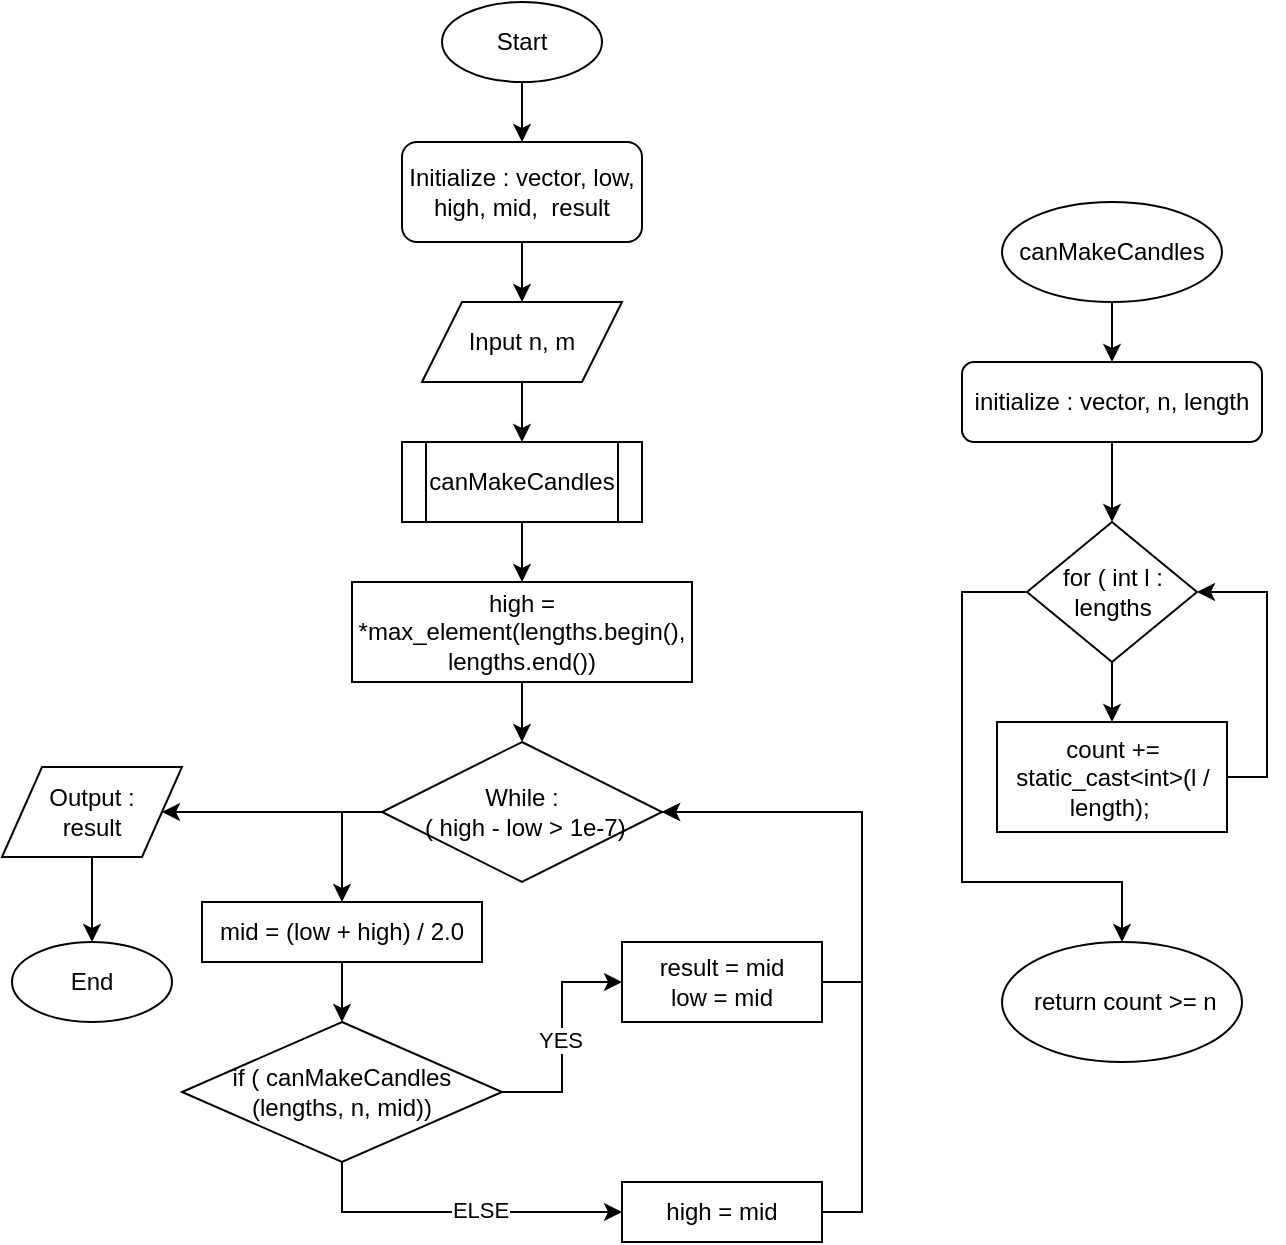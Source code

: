 <mxfile version="24.9.1">
  <diagram name="Сторінка-1" id="LQrrY0VP0vmvlUjKjynN">
    <mxGraphModel dx="2787" dy="867" grid="1" gridSize="10" guides="1" tooltips="1" connect="1" arrows="1" fold="1" page="1" pageScale="1" pageWidth="827" pageHeight="1169" math="0" shadow="0">
      <root>
        <mxCell id="0" />
        <mxCell id="1" parent="0" />
        <mxCell id="9wCwzHaC7UaSX-mSL_6L-4" value="" style="edgeStyle=orthogonalEdgeStyle;rounded=0;orthogonalLoop=1;jettySize=auto;html=1;" edge="1" parent="1" source="9wCwzHaC7UaSX-mSL_6L-1" target="9wCwzHaC7UaSX-mSL_6L-3">
          <mxGeometry relative="1" as="geometry" />
        </mxCell>
        <mxCell id="9wCwzHaC7UaSX-mSL_6L-1" value="Start" style="ellipse;whiteSpace=wrap;html=1;" vertex="1" parent="1">
          <mxGeometry x="160" y="20" width="80" height="40" as="geometry" />
        </mxCell>
        <mxCell id="9wCwzHaC7UaSX-mSL_6L-2" value="End" style="ellipse;whiteSpace=wrap;html=1;" vertex="1" parent="1">
          <mxGeometry x="-55" y="490" width="80" height="40" as="geometry" />
        </mxCell>
        <mxCell id="9wCwzHaC7UaSX-mSL_6L-6" value="" style="edgeStyle=orthogonalEdgeStyle;rounded=0;orthogonalLoop=1;jettySize=auto;html=1;" edge="1" parent="1" source="9wCwzHaC7UaSX-mSL_6L-3" target="9wCwzHaC7UaSX-mSL_6L-5">
          <mxGeometry relative="1" as="geometry" />
        </mxCell>
        <mxCell id="9wCwzHaC7UaSX-mSL_6L-3" value="Initialize : vector, low, high, mid,&amp;nbsp; result" style="rounded=1;whiteSpace=wrap;html=1;" vertex="1" parent="1">
          <mxGeometry x="140" y="90" width="120" height="50" as="geometry" />
        </mxCell>
        <mxCell id="9wCwzHaC7UaSX-mSL_6L-21" value="" style="edgeStyle=orthogonalEdgeStyle;rounded=0;orthogonalLoop=1;jettySize=auto;html=1;" edge="1" parent="1" source="9wCwzHaC7UaSX-mSL_6L-5" target="9wCwzHaC7UaSX-mSL_6L-20">
          <mxGeometry relative="1" as="geometry" />
        </mxCell>
        <mxCell id="9wCwzHaC7UaSX-mSL_6L-5" value="Input n, m" style="shape=parallelogram;perimeter=parallelogramPerimeter;whiteSpace=wrap;html=1;fixedSize=1;" vertex="1" parent="1">
          <mxGeometry x="150" y="170" width="100" height="40" as="geometry" />
        </mxCell>
        <mxCell id="9wCwzHaC7UaSX-mSL_6L-11" value="" style="edgeStyle=orthogonalEdgeStyle;rounded=0;orthogonalLoop=1;jettySize=auto;html=1;" edge="1" parent="1" source="9wCwzHaC7UaSX-mSL_6L-8" target="9wCwzHaC7UaSX-mSL_6L-10">
          <mxGeometry relative="1" as="geometry" />
        </mxCell>
        <mxCell id="9wCwzHaC7UaSX-mSL_6L-8" value="high = *max_element(lengths.begin(), lengths.end())" style="rounded=0;whiteSpace=wrap;html=1;" vertex="1" parent="1">
          <mxGeometry x="115" y="310" width="170" height="50" as="geometry" />
        </mxCell>
        <mxCell id="9wCwzHaC7UaSX-mSL_6L-30" style="edgeStyle=orthogonalEdgeStyle;rounded=0;orthogonalLoop=1;jettySize=auto;html=1;exitX=0;exitY=0.5;exitDx=0;exitDy=0;entryX=0.5;entryY=0;entryDx=0;entryDy=0;" edge="1" parent="1" source="9wCwzHaC7UaSX-mSL_6L-10" target="9wCwzHaC7UaSX-mSL_6L-12">
          <mxGeometry relative="1" as="geometry" />
        </mxCell>
        <mxCell id="9wCwzHaC7UaSX-mSL_6L-10" value="While :&lt;div&gt;&amp;nbsp;( high - low &amp;gt; 1e-7)&lt;/div&gt;" style="rhombus;whiteSpace=wrap;html=1;" vertex="1" parent="1">
          <mxGeometry x="130" y="390" width="140" height="70" as="geometry" />
        </mxCell>
        <mxCell id="9wCwzHaC7UaSX-mSL_6L-27" value="" style="edgeStyle=orthogonalEdgeStyle;rounded=0;orthogonalLoop=1;jettySize=auto;html=1;" edge="1" parent="1" source="9wCwzHaC7UaSX-mSL_6L-12" target="9wCwzHaC7UaSX-mSL_6L-25">
          <mxGeometry relative="1" as="geometry" />
        </mxCell>
        <mxCell id="9wCwzHaC7UaSX-mSL_6L-12" value="mid = (low + high) / 2.0" style="rounded=0;whiteSpace=wrap;html=1;" vertex="1" parent="1">
          <mxGeometry x="40" y="470" width="140" height="30" as="geometry" />
        </mxCell>
        <mxCell id="9wCwzHaC7UaSX-mSL_6L-36" style="edgeStyle=orthogonalEdgeStyle;rounded=0;orthogonalLoop=1;jettySize=auto;html=1;exitX=1;exitY=0.5;exitDx=0;exitDy=0;entryX=1;entryY=0.5;entryDx=0;entryDy=0;" edge="1" parent="1" source="9wCwzHaC7UaSX-mSL_6L-17" target="9wCwzHaC7UaSX-mSL_6L-10">
          <mxGeometry relative="1" as="geometry" />
        </mxCell>
        <mxCell id="9wCwzHaC7UaSX-mSL_6L-17" value="result = mid&lt;div&gt;low = mid&lt;/div&gt;" style="rounded=0;whiteSpace=wrap;html=1;" vertex="1" parent="1">
          <mxGeometry x="250" y="490" width="100" height="40" as="geometry" />
        </mxCell>
        <mxCell id="9wCwzHaC7UaSX-mSL_6L-23" style="edgeStyle=orthogonalEdgeStyle;rounded=0;orthogonalLoop=1;jettySize=auto;html=1;exitX=0.5;exitY=1;exitDx=0;exitDy=0;entryX=0.5;entryY=0;entryDx=0;entryDy=0;" edge="1" parent="1" source="9wCwzHaC7UaSX-mSL_6L-20" target="9wCwzHaC7UaSX-mSL_6L-8">
          <mxGeometry relative="1" as="geometry" />
        </mxCell>
        <mxCell id="9wCwzHaC7UaSX-mSL_6L-20" value="canMakeCandles" style="shape=process;whiteSpace=wrap;html=1;backgroundOutline=1;" vertex="1" parent="1">
          <mxGeometry x="140" y="240" width="120" height="40" as="geometry" />
        </mxCell>
        <mxCell id="9wCwzHaC7UaSX-mSL_6L-26" value="" style="edgeStyle=orthogonalEdgeStyle;rounded=0;orthogonalLoop=1;jettySize=auto;html=1;" edge="1" parent="1" source="9wCwzHaC7UaSX-mSL_6L-25" target="9wCwzHaC7UaSX-mSL_6L-17">
          <mxGeometry relative="1" as="geometry" />
        </mxCell>
        <mxCell id="9wCwzHaC7UaSX-mSL_6L-31" value="YES" style="edgeLabel;html=1;align=center;verticalAlign=middle;resizable=0;points=[];" vertex="1" connectable="0" parent="9wCwzHaC7UaSX-mSL_6L-26">
          <mxGeometry x="-0.018" y="1" relative="1" as="geometry">
            <mxPoint as="offset" />
          </mxGeometry>
        </mxCell>
        <mxCell id="9wCwzHaC7UaSX-mSL_6L-34" style="edgeStyle=orthogonalEdgeStyle;rounded=0;orthogonalLoop=1;jettySize=auto;html=1;exitX=0.5;exitY=1;exitDx=0;exitDy=0;entryX=0;entryY=0.5;entryDx=0;entryDy=0;" edge="1" parent="1" source="9wCwzHaC7UaSX-mSL_6L-25" target="9wCwzHaC7UaSX-mSL_6L-32">
          <mxGeometry relative="1" as="geometry" />
        </mxCell>
        <mxCell id="9wCwzHaC7UaSX-mSL_6L-35" value="ELSE" style="edgeLabel;html=1;align=center;verticalAlign=middle;resizable=0;points=[];" vertex="1" connectable="0" parent="9wCwzHaC7UaSX-mSL_6L-34">
          <mxGeometry x="0.14" y="1" relative="1" as="geometry">
            <mxPoint as="offset" />
          </mxGeometry>
        </mxCell>
        <mxCell id="9wCwzHaC7UaSX-mSL_6L-25" value="if ( canMakeCandles (lengths, n, mid))" style="rhombus;whiteSpace=wrap;html=1;" vertex="1" parent="1">
          <mxGeometry x="30" y="530" width="160" height="70" as="geometry" />
        </mxCell>
        <mxCell id="9wCwzHaC7UaSX-mSL_6L-38" style="edgeStyle=orthogonalEdgeStyle;rounded=0;orthogonalLoop=1;jettySize=auto;html=1;exitX=1;exitY=0.5;exitDx=0;exitDy=0;entryX=1;entryY=0.5;entryDx=0;entryDy=0;" edge="1" parent="1" source="9wCwzHaC7UaSX-mSL_6L-32" target="9wCwzHaC7UaSX-mSL_6L-10">
          <mxGeometry relative="1" as="geometry" />
        </mxCell>
        <mxCell id="9wCwzHaC7UaSX-mSL_6L-32" value="high = mid" style="rounded=0;whiteSpace=wrap;html=1;" vertex="1" parent="1">
          <mxGeometry x="250" y="610" width="100" height="30" as="geometry" />
        </mxCell>
        <mxCell id="9wCwzHaC7UaSX-mSL_6L-42" value="" style="edgeStyle=orthogonalEdgeStyle;rounded=0;orthogonalLoop=1;jettySize=auto;html=1;" edge="1" parent="1" source="9wCwzHaC7UaSX-mSL_6L-39" target="9wCwzHaC7UaSX-mSL_6L-2">
          <mxGeometry relative="1" as="geometry" />
        </mxCell>
        <mxCell id="9wCwzHaC7UaSX-mSL_6L-39" value="Output :&lt;div&gt;result&lt;/div&gt;" style="shape=parallelogram;perimeter=parallelogramPerimeter;whiteSpace=wrap;html=1;fixedSize=1;" vertex="1" parent="1">
          <mxGeometry x="-60" y="402.5" width="90" height="45" as="geometry" />
        </mxCell>
        <mxCell id="9wCwzHaC7UaSX-mSL_6L-41" value="" style="endArrow=classic;html=1;rounded=0;entryX=1;entryY=0.5;entryDx=0;entryDy=0;exitX=0;exitY=0.5;exitDx=0;exitDy=0;" edge="1" parent="1" source="9wCwzHaC7UaSX-mSL_6L-10" target="9wCwzHaC7UaSX-mSL_6L-39">
          <mxGeometry width="50" height="50" relative="1" as="geometry">
            <mxPoint x="110" y="510" as="sourcePoint" />
            <mxPoint x="160" y="460" as="targetPoint" />
          </mxGeometry>
        </mxCell>
        <mxCell id="9wCwzHaC7UaSX-mSL_6L-45" value="" style="edgeStyle=orthogonalEdgeStyle;rounded=0;orthogonalLoop=1;jettySize=auto;html=1;" edge="1" parent="1" source="9wCwzHaC7UaSX-mSL_6L-43" target="9wCwzHaC7UaSX-mSL_6L-44">
          <mxGeometry relative="1" as="geometry" />
        </mxCell>
        <mxCell id="9wCwzHaC7UaSX-mSL_6L-43" value="canMakeCandles" style="ellipse;whiteSpace=wrap;html=1;" vertex="1" parent="1">
          <mxGeometry x="440" y="120" width="110" height="50" as="geometry" />
        </mxCell>
        <mxCell id="9wCwzHaC7UaSX-mSL_6L-50" style="edgeStyle=orthogonalEdgeStyle;rounded=0;orthogonalLoop=1;jettySize=auto;html=1;exitX=0.5;exitY=1;exitDx=0;exitDy=0;entryX=0.5;entryY=0;entryDx=0;entryDy=0;" edge="1" parent="1" source="9wCwzHaC7UaSX-mSL_6L-44" target="9wCwzHaC7UaSX-mSL_6L-46">
          <mxGeometry relative="1" as="geometry" />
        </mxCell>
        <mxCell id="9wCwzHaC7UaSX-mSL_6L-44" value="initialize : vector, n, length" style="rounded=1;whiteSpace=wrap;html=1;" vertex="1" parent="1">
          <mxGeometry x="420" y="200" width="150" height="40" as="geometry" />
        </mxCell>
        <mxCell id="9wCwzHaC7UaSX-mSL_6L-51" style="edgeStyle=orthogonalEdgeStyle;rounded=0;orthogonalLoop=1;jettySize=auto;html=1;exitX=0.5;exitY=1;exitDx=0;exitDy=0;entryX=0.5;entryY=0;entryDx=0;entryDy=0;" edge="1" parent="1" source="9wCwzHaC7UaSX-mSL_6L-46" target="9wCwzHaC7UaSX-mSL_6L-47">
          <mxGeometry relative="1" as="geometry" />
        </mxCell>
        <mxCell id="9wCwzHaC7UaSX-mSL_6L-54" style="edgeStyle=orthogonalEdgeStyle;rounded=0;orthogonalLoop=1;jettySize=auto;html=1;exitX=0;exitY=0.5;exitDx=0;exitDy=0;entryX=0.5;entryY=0;entryDx=0;entryDy=0;" edge="1" parent="1" source="9wCwzHaC7UaSX-mSL_6L-46" target="9wCwzHaC7UaSX-mSL_6L-49">
          <mxGeometry relative="1" as="geometry">
            <Array as="points">
              <mxPoint x="420" y="315" />
              <mxPoint x="420" y="460" />
              <mxPoint x="500" y="460" />
            </Array>
          </mxGeometry>
        </mxCell>
        <mxCell id="9wCwzHaC7UaSX-mSL_6L-46" value="for ( int l : lengths" style="rhombus;whiteSpace=wrap;html=1;" vertex="1" parent="1">
          <mxGeometry x="452.5" y="280" width="85" height="70" as="geometry" />
        </mxCell>
        <mxCell id="9wCwzHaC7UaSX-mSL_6L-53" style="edgeStyle=orthogonalEdgeStyle;rounded=0;orthogonalLoop=1;jettySize=auto;html=1;exitX=1;exitY=0.5;exitDx=0;exitDy=0;entryX=1;entryY=0.5;entryDx=0;entryDy=0;" edge="1" parent="1" source="9wCwzHaC7UaSX-mSL_6L-47" target="9wCwzHaC7UaSX-mSL_6L-46">
          <mxGeometry relative="1" as="geometry">
            <mxPoint x="600" y="310" as="targetPoint" />
          </mxGeometry>
        </mxCell>
        <mxCell id="9wCwzHaC7UaSX-mSL_6L-47" value="&lt;div&gt;count += static_cast&amp;lt;int&amp;gt;(l / length);&amp;nbsp;&lt;/div&gt;" style="rounded=0;whiteSpace=wrap;html=1;" vertex="1" parent="1">
          <mxGeometry x="437.5" y="380" width="115" height="55" as="geometry" />
        </mxCell>
        <mxCell id="9wCwzHaC7UaSX-mSL_6L-49" value="&lt;div&gt;&lt;span style=&quot;background-color: initial;&quot;&gt;&amp;nbsp;return count &amp;gt;= n&lt;/span&gt;&lt;/div&gt;" style="ellipse;whiteSpace=wrap;html=1;" vertex="1" parent="1">
          <mxGeometry x="440" y="490" width="120" height="60" as="geometry" />
        </mxCell>
      </root>
    </mxGraphModel>
  </diagram>
</mxfile>
